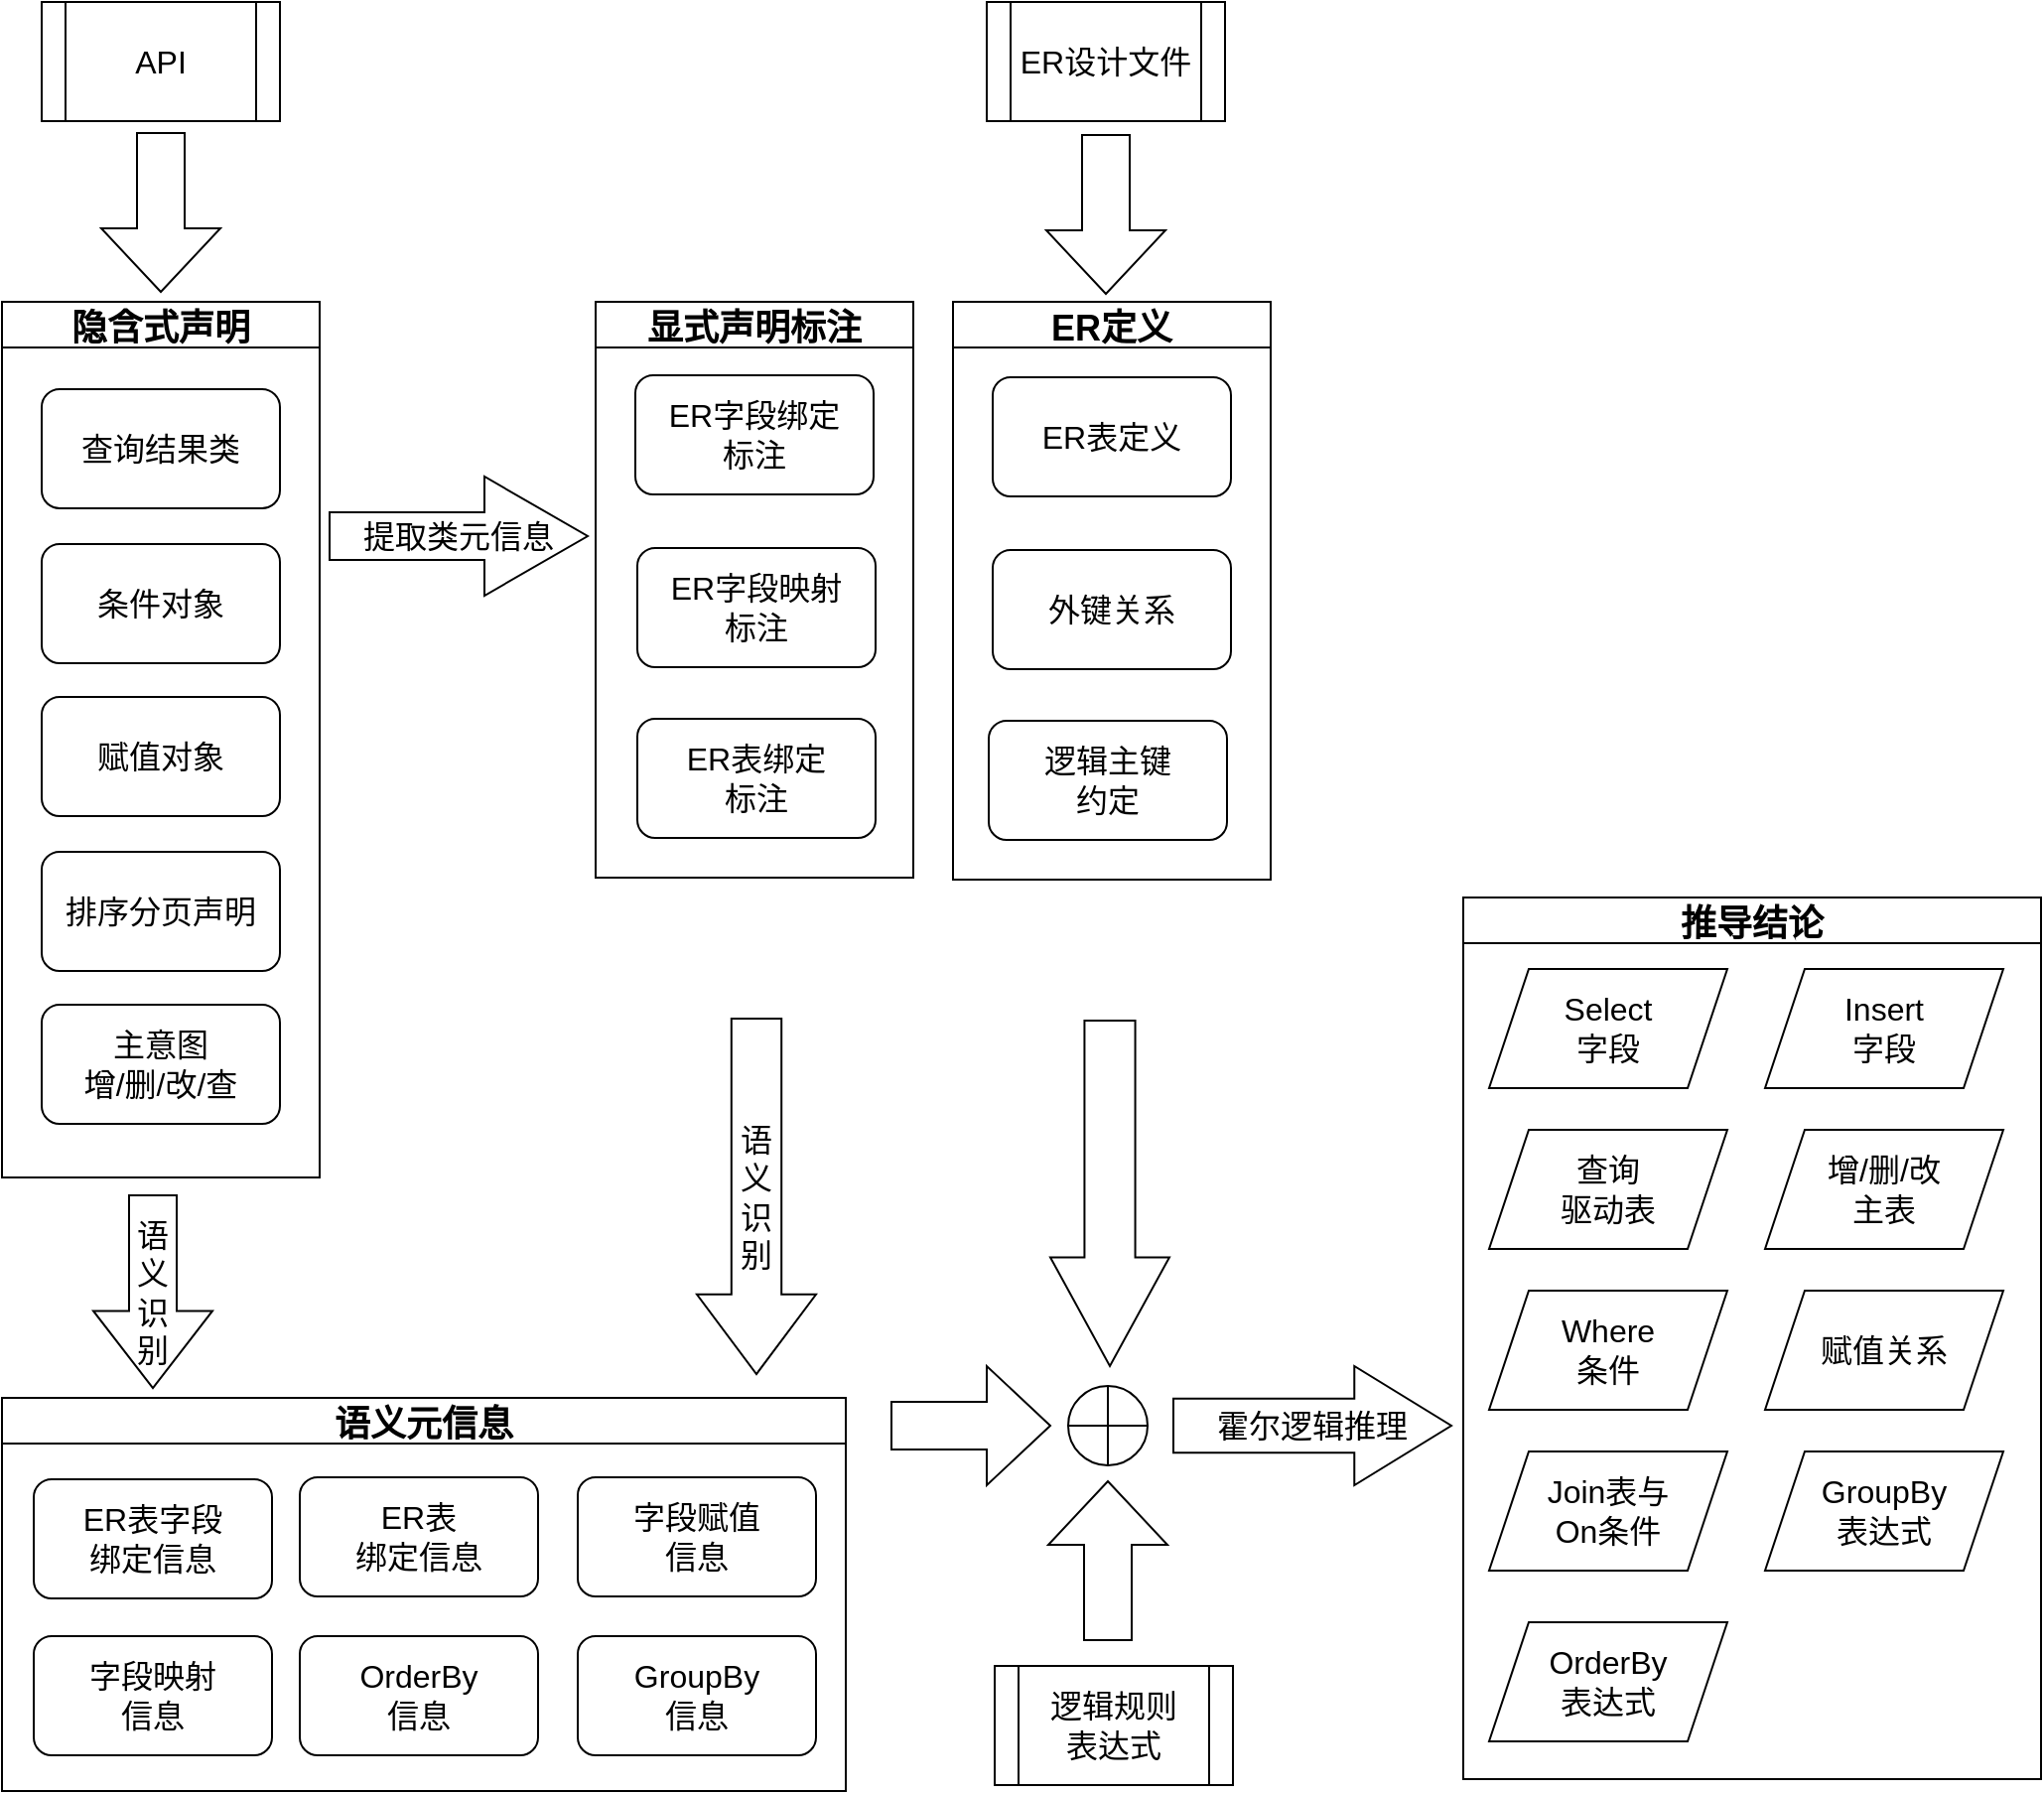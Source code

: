 <mxfile version="20.5.1" type="github">
  <diagram name="推导原理示意图" id="5d7acffa-a066-3a61-03fe-96351882024d">
    <mxGraphModel dx="1364" dy="1728" grid="0" gridSize="10" guides="0" tooltips="1" connect="1" arrows="1" fold="1" page="1" pageScale="1" pageWidth="1100" pageHeight="850" background="#ffffff" math="0" shadow="0">
      <root>
        <mxCell id="0" />
        <mxCell id="1" parent="0" />
        <mxCell id="6CtU652WKUI4UOQ74HAb-1" value="条件对象" style="rounded=1;whiteSpace=wrap;html=1;fontSize=16;" vertex="1" parent="1">
          <mxGeometry x="40" y="272" width="120" height="60" as="geometry" />
        </mxCell>
        <mxCell id="6CtU652WKUI4UOQ74HAb-2" value="ER表字段&lt;br&gt;绑定信息" style="rounded=1;whiteSpace=wrap;html=1;fontSize=16;" vertex="1" parent="1">
          <mxGeometry x="36" y="743" width="120" height="60" as="geometry" />
        </mxCell>
        <mxCell id="6CtU652WKUI4UOQ74HAb-4" value="赋值对象" style="rounded=1;whiteSpace=wrap;html=1;fontSize=16;" vertex="1" parent="1">
          <mxGeometry x="40" y="349" width="120" height="60" as="geometry" />
        </mxCell>
        <mxCell id="6CtU652WKUI4UOQ74HAb-5" value="排序分页声明" style="rounded=1;whiteSpace=wrap;html=1;fontSize=16;" vertex="1" parent="1">
          <mxGeometry x="40" y="427" width="120" height="60" as="geometry" />
        </mxCell>
        <mxCell id="6CtU652WKUI4UOQ74HAb-6" value="主意图&lt;br style=&quot;font-size: 16px;&quot;&gt;增/删/改/查" style="rounded=1;whiteSpace=wrap;html=1;fontSize=16;" vertex="1" parent="1">
          <mxGeometry x="40" y="504" width="120" height="60" as="geometry" />
        </mxCell>
        <mxCell id="6CtU652WKUI4UOQ74HAb-7" value="API" style="shape=process;whiteSpace=wrap;html=1;backgroundOutline=1;fontSize=16;" vertex="1" parent="1">
          <mxGeometry x="40" y="-1" width="120" height="60" as="geometry" />
        </mxCell>
        <mxCell id="6CtU652WKUI4UOQ74HAb-8" value="" style="shape=singleArrow;whiteSpace=wrap;html=1;arrowWidth=0.4;arrowSize=0.4;direction=south;fontSize=16;" vertex="1" parent="1">
          <mxGeometry x="70" y="65" width="60" height="80" as="geometry" />
        </mxCell>
        <mxCell id="6CtU652WKUI4UOQ74HAb-10" value="提取类元信息" style="shape=singleArrow;whiteSpace=wrap;html=1;arrowWidth=0.4;arrowSize=0.4;fontSize=16;" vertex="1" parent="1">
          <mxGeometry x="185" y="238" width="130" height="60" as="geometry" />
        </mxCell>
        <mxCell id="6CtU652WKUI4UOQ74HAb-12" value="ER设计文件" style="shape=process;whiteSpace=wrap;html=1;backgroundOutline=1;fontSize=16;" vertex="1" parent="1">
          <mxGeometry x="516" y="-1" width="120" height="60" as="geometry" />
        </mxCell>
        <mxCell id="6CtU652WKUI4UOQ74HAb-19" value="查询结果类" style="rounded=1;whiteSpace=wrap;html=1;fontSize=16;" vertex="1" parent="1">
          <mxGeometry x="40" y="194" width="120" height="60" as="geometry" />
        </mxCell>
        <mxCell id="6CtU652WKUI4UOQ74HAb-35" value="隐含式声明" style="swimlane;fontSize=18;" vertex="1" parent="1">
          <mxGeometry x="20" y="150" width="160" height="441" as="geometry" />
        </mxCell>
        <mxCell id="6CtU652WKUI4UOQ74HAb-37" value="显式声明标注" style="swimlane;fontSize=18;" vertex="1" parent="1">
          <mxGeometry x="319" y="150" width="160" height="290" as="geometry" />
        </mxCell>
        <mxCell id="6CtU652WKUI4UOQ74HAb-38" value="ER表绑定&lt;br&gt;标注" style="rounded=1;whiteSpace=wrap;html=1;fontSize=16;" vertex="1" parent="6CtU652WKUI4UOQ74HAb-37">
          <mxGeometry x="21" y="210" width="120" height="60" as="geometry" />
        </mxCell>
        <mxCell id="6CtU652WKUI4UOQ74HAb-36" value="ER字段映射&lt;br&gt;标注" style="rounded=1;whiteSpace=wrap;html=1;fontSize=16;" vertex="1" parent="6CtU652WKUI4UOQ74HAb-37">
          <mxGeometry x="21" y="124" width="120" height="60" as="geometry" />
        </mxCell>
        <mxCell id="6CtU652WKUI4UOQ74HAb-11" value="ER字段绑定&lt;br&gt;标注" style="rounded=1;whiteSpace=wrap;html=1;fontSize=16;" vertex="1" parent="6CtU652WKUI4UOQ74HAb-37">
          <mxGeometry x="20" y="37" width="120" height="60" as="geometry" />
        </mxCell>
        <mxCell id="6CtU652WKUI4UOQ74HAb-39" value="语&lt;br&gt;义&lt;br&gt;识&lt;br&gt;别" style="shape=singleArrow;whiteSpace=wrap;html=1;arrowWidth=0.42;arrowSize=0.224;direction=south;fontSize=16;" vertex="1" parent="1">
          <mxGeometry x="370" y="511" width="60" height="179" as="geometry" />
        </mxCell>
        <mxCell id="6CtU652WKUI4UOQ74HAb-40" value="" style="shape=orEllipse;perimeter=ellipsePerimeter;whiteSpace=wrap;html=1;backgroundOutline=1;fontSize=16;" vertex="1" parent="1">
          <mxGeometry x="557" y="696" width="40" height="40" as="geometry" />
        </mxCell>
        <mxCell id="6CtU652WKUI4UOQ74HAb-41" value="推导结论" style="swimlane;fontSize=18;" vertex="1" parent="1">
          <mxGeometry x="756" y="450" width="291" height="444" as="geometry" />
        </mxCell>
        <mxCell id="6CtU652WKUI4UOQ74HAb-23" value="Insert&lt;br&gt;字段" style="shape=parallelogram;perimeter=parallelogramPerimeter;whiteSpace=wrap;html=1;fixedSize=1;fontSize=16;" vertex="1" parent="6CtU652WKUI4UOQ74HAb-41">
          <mxGeometry x="152" y="36" width="120" height="60" as="geometry" />
        </mxCell>
        <mxCell id="6CtU652WKUI4UOQ74HAb-27" value="赋值关系" style="shape=parallelogram;perimeter=parallelogramPerimeter;whiteSpace=wrap;html=1;fixedSize=1;fontSize=16;" vertex="1" parent="6CtU652WKUI4UOQ74HAb-41">
          <mxGeometry x="152" y="198" width="120" height="60" as="geometry" />
        </mxCell>
        <mxCell id="6CtU652WKUI4UOQ74HAb-24" value="增/删/改&lt;br&gt;主表" style="shape=parallelogram;perimeter=parallelogramPerimeter;whiteSpace=wrap;html=1;fixedSize=1;fontSize=16;" vertex="1" parent="6CtU652WKUI4UOQ74HAb-41">
          <mxGeometry x="152" y="117" width="120" height="60" as="geometry" />
        </mxCell>
        <mxCell id="6CtU652WKUI4UOQ74HAb-21" value="Join表与&lt;br&gt;On条件" style="shape=parallelogram;perimeter=parallelogramPerimeter;whiteSpace=wrap;html=1;fixedSize=1;fontSize=16;" vertex="1" parent="6CtU652WKUI4UOQ74HAb-41">
          <mxGeometry x="13" y="279" width="120" height="60" as="geometry" />
        </mxCell>
        <mxCell id="6CtU652WKUI4UOQ74HAb-22" value="Where&lt;br&gt;条件" style="shape=parallelogram;perimeter=parallelogramPerimeter;whiteSpace=wrap;html=1;fixedSize=1;fontSize=16;" vertex="1" parent="6CtU652WKUI4UOQ74HAb-41">
          <mxGeometry x="13" y="198" width="120" height="60" as="geometry" />
        </mxCell>
        <mxCell id="6CtU652WKUI4UOQ74HAb-25" value="OrderBy&lt;br&gt;表达式" style="shape=parallelogram;perimeter=parallelogramPerimeter;whiteSpace=wrap;html=1;fixedSize=1;fontSize=16;" vertex="1" parent="6CtU652WKUI4UOQ74HAb-41">
          <mxGeometry x="13" y="365" width="120" height="60" as="geometry" />
        </mxCell>
        <mxCell id="6CtU652WKUI4UOQ74HAb-26" value="GroupBy&lt;br&gt;表达式" style="shape=parallelogram;perimeter=parallelogramPerimeter;whiteSpace=wrap;html=1;fixedSize=1;fontSize=16;" vertex="1" parent="6CtU652WKUI4UOQ74HAb-41">
          <mxGeometry x="152" y="279" width="120" height="60" as="geometry" />
        </mxCell>
        <mxCell id="6CtU652WKUI4UOQ74HAb-18" value="Select&lt;br&gt;字段" style="shape=parallelogram;perimeter=parallelogramPerimeter;whiteSpace=wrap;html=1;fixedSize=1;fontSize=16;" vertex="1" parent="6CtU652WKUI4UOQ74HAb-41">
          <mxGeometry x="13" y="36" width="120" height="60" as="geometry" />
        </mxCell>
        <mxCell id="6CtU652WKUI4UOQ74HAb-20" value="查询&lt;br&gt;驱动表" style="shape=parallelogram;perimeter=parallelogramPerimeter;whiteSpace=wrap;html=1;fixedSize=1;fontSize=16;" vertex="1" parent="6CtU652WKUI4UOQ74HAb-41">
          <mxGeometry x="13" y="117" width="120" height="60" as="geometry" />
        </mxCell>
        <mxCell id="6CtU652WKUI4UOQ74HAb-44" value="语义元信息" style="swimlane;fontSize=18;startSize=23;" vertex="1" parent="1">
          <mxGeometry x="20" y="702" width="425" height="198" as="geometry" />
        </mxCell>
        <mxCell id="6CtU652WKUI4UOQ74HAb-28" value="字段映射&lt;br&gt;信息" style="rounded=1;whiteSpace=wrap;html=1;fontSize=16;" vertex="1" parent="6CtU652WKUI4UOQ74HAb-44">
          <mxGeometry x="16" y="120" width="120" height="60" as="geometry" />
        </mxCell>
        <mxCell id="6CtU652WKUI4UOQ74HAb-31" value="OrderBy&lt;br&gt;信息" style="rounded=1;whiteSpace=wrap;html=1;fontSize=16;" vertex="1" parent="6CtU652WKUI4UOQ74HAb-44">
          <mxGeometry x="150" y="120" width="120" height="60" as="geometry" />
        </mxCell>
        <mxCell id="6CtU652WKUI4UOQ74HAb-33" value="字段赋值&lt;br&gt;信息" style="rounded=1;whiteSpace=wrap;html=1;fontSize=16;" vertex="1" parent="6CtU652WKUI4UOQ74HAb-44">
          <mxGeometry x="290" y="40" width="120" height="60" as="geometry" />
        </mxCell>
        <mxCell id="6CtU652WKUI4UOQ74HAb-32" value="GroupBy&lt;br&gt;信息" style="rounded=1;whiteSpace=wrap;html=1;fontSize=16;" vertex="1" parent="6CtU652WKUI4UOQ74HAb-44">
          <mxGeometry x="290" y="120" width="120" height="60" as="geometry" />
        </mxCell>
        <mxCell id="6CtU652WKUI4UOQ74HAb-3" value="ER表&lt;br&gt;绑定信息" style="rounded=1;whiteSpace=wrap;html=1;fontSize=16;" vertex="1" parent="6CtU652WKUI4UOQ74HAb-44">
          <mxGeometry x="150" y="40" width="120" height="60" as="geometry" />
        </mxCell>
        <mxCell id="6CtU652WKUI4UOQ74HAb-45" value="ER定义" style="swimlane;fontSize=18;" vertex="1" parent="1">
          <mxGeometry x="499" y="150" width="160" height="291" as="geometry" />
        </mxCell>
        <mxCell id="6CtU652WKUI4UOQ74HAb-14" value="外键关系" style="rounded=1;whiteSpace=wrap;html=1;fontSize=16;" vertex="1" parent="6CtU652WKUI4UOQ74HAb-45">
          <mxGeometry x="20" y="125" width="120" height="60" as="geometry" />
        </mxCell>
        <mxCell id="6CtU652WKUI4UOQ74HAb-15" value="逻辑主键&lt;br&gt;约定" style="rounded=1;whiteSpace=wrap;html=1;fontSize=16;" vertex="1" parent="6CtU652WKUI4UOQ74HAb-45">
          <mxGeometry x="18" y="211" width="120" height="60" as="geometry" />
        </mxCell>
        <mxCell id="6CtU652WKUI4UOQ74HAb-13" value="ER表定义" style="rounded=1;whiteSpace=wrap;html=1;fontSize=16;" vertex="1" parent="6CtU652WKUI4UOQ74HAb-45">
          <mxGeometry x="20" y="38" width="120" height="60" as="geometry" />
        </mxCell>
        <mxCell id="6CtU652WKUI4UOQ74HAb-47" value="" style="shape=singleArrow;whiteSpace=wrap;html=1;arrowWidth=0.426;arrowSize=0.315;direction=south;fontSize=16;" vertex="1" parent="1">
          <mxGeometry x="548" y="512" width="60" height="174" as="geometry" />
        </mxCell>
        <mxCell id="6CtU652WKUI4UOQ74HAb-48" value="语&lt;br&gt;义&lt;br&gt;识&lt;br&gt;别" style="shape=singleArrow;whiteSpace=wrap;html=1;arrowWidth=0.4;arrowSize=0.4;direction=south;fontSize=16;" vertex="1" parent="1">
          <mxGeometry x="66" y="600" width="60" height="97" as="geometry" />
        </mxCell>
        <mxCell id="6CtU652WKUI4UOQ74HAb-50" value="" style="shape=singleArrow;whiteSpace=wrap;html=1;arrowWidth=0.4;arrowSize=0.4;direction=north;fontSize=16;" vertex="1" parent="1">
          <mxGeometry x="547" y="744" width="60" height="80" as="geometry" />
        </mxCell>
        <mxCell id="6CtU652WKUI4UOQ74HAb-51" value="霍尔逻辑推理" style="shape=singleArrow;whiteSpace=wrap;html=1;arrowWidth=0.454;arrowSize=0.349;direction=east;fontSize=16;" vertex="1" parent="1">
          <mxGeometry x="610" y="686" width="140" height="60" as="geometry" />
        </mxCell>
        <mxCell id="6CtU652WKUI4UOQ74HAb-52" value="逻辑规则&lt;br&gt;表达式" style="shape=process;whiteSpace=wrap;html=1;backgroundOutline=1;fontSize=16;" vertex="1" parent="1">
          <mxGeometry x="520" y="837" width="120" height="60" as="geometry" />
        </mxCell>
        <mxCell id="6CtU652WKUI4UOQ74HAb-53" value="" style="shape=singleArrow;whiteSpace=wrap;html=1;arrowWidth=0.4;arrowSize=0.4;direction=east;fontSize=16;" vertex="1" parent="1">
          <mxGeometry x="468" y="686" width="80" height="60" as="geometry" />
        </mxCell>
        <mxCell id="6CtU652WKUI4UOQ74HAb-55" value="" style="shape=singleArrow;whiteSpace=wrap;html=1;arrowWidth=0.4;arrowSize=0.4;direction=south;fontSize=16;" vertex="1" parent="1">
          <mxGeometry x="546" y="66" width="60" height="80" as="geometry" />
        </mxCell>
      </root>
    </mxGraphModel>
  </diagram>
</mxfile>
